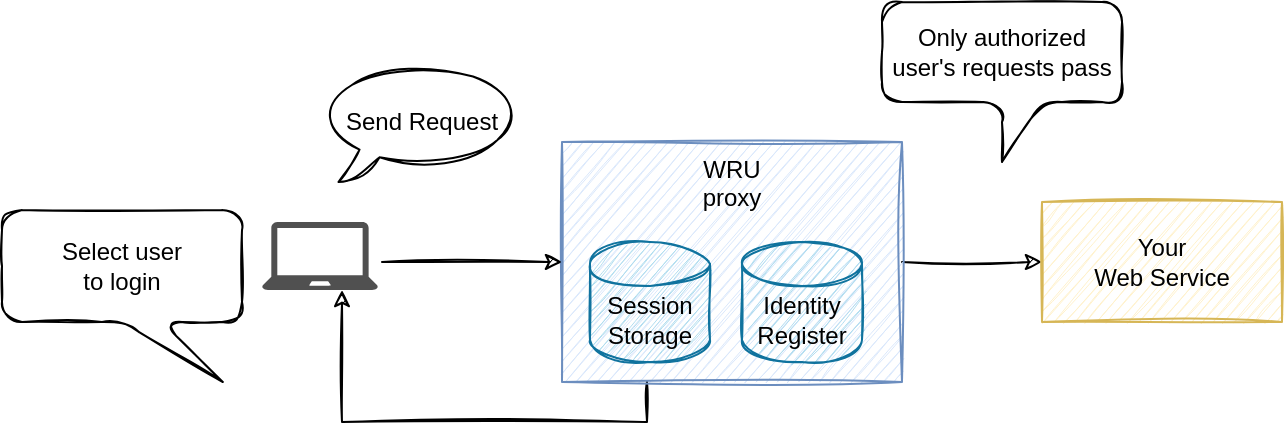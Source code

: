 <mxfile version="14.6.13" type="device" pages="3"><diagram id="j9YL8_eo7RXFQ1BEfKr0" name="dev-mode"><mxGraphModel dx="1106" dy="822" grid="1" gridSize="10" guides="1" tooltips="1" connect="1" arrows="1" fold="1" page="1" pageScale="1" pageWidth="827" pageHeight="1169" math="0" shadow="0"><root><mxCell id="0"/><mxCell id="1" parent="0"/><mxCell id="7hyzzeSjiXh_RHOHbbpq-7" style="edgeStyle=orthogonalEdgeStyle;rounded=0;orthogonalLoop=1;jettySize=auto;html=1;exitX=1;exitY=0.5;exitDx=0;exitDy=0;sketch=1;" parent="1" source="7hyzzeSjiXh_RHOHbbpq-2" target="7hyzzeSjiXh_RHOHbbpq-6" edge="1"><mxGeometry relative="1" as="geometry"/></mxCell><mxCell id="7hyzzeSjiXh_RHOHbbpq-10" style="edgeStyle=orthogonalEdgeStyle;rounded=0;sketch=1;orthogonalLoop=1;jettySize=auto;html=1;exitX=0.25;exitY=1;exitDx=0;exitDy=0;" parent="1" source="7hyzzeSjiXh_RHOHbbpq-2" target="7hyzzeSjiXh_RHOHbbpq-13" edge="1"><mxGeometry relative="1" as="geometry"><mxPoint x="230" y="510" as="targetPoint"/><Array as="points"><mxPoint x="383" y="530"/><mxPoint x="230" y="530"/></Array></mxGeometry></mxCell><mxCell id="7hyzzeSjiXh_RHOHbbpq-2" value="WRU&lt;br&gt;proxy" style="rounded=0;whiteSpace=wrap;html=1;fillColor=#dae8fc;strokeColor=#6c8ebf;verticalAlign=top;sketch=1;" parent="1" vertex="1"><mxGeometry x="340" y="390" width="170" height="120" as="geometry"/></mxCell><mxCell id="7hyzzeSjiXh_RHOHbbpq-5" value="" style="endArrow=classic;html=1;entryX=0;entryY=0.5;entryDx=0;entryDy=0;sketch=1;" parent="1" target="7hyzzeSjiXh_RHOHbbpq-2" edge="1"><mxGeometry width="50" height="50" relative="1" as="geometry"><mxPoint x="250" y="450" as="sourcePoint"/><mxPoint x="440" y="390" as="targetPoint"/></mxGeometry></mxCell><mxCell id="7hyzzeSjiXh_RHOHbbpq-6" value="Your&lt;br&gt;Web Service" style="rounded=0;whiteSpace=wrap;html=1;fillColor=#fff2cc;strokeColor=#d6b656;sketch=1;" parent="1" vertex="1"><mxGeometry x="580" y="420" width="120" height="60" as="geometry"/></mxCell><mxCell id="7hyzzeSjiXh_RHOHbbpq-8" value="Session&lt;br&gt;Storage" style="shape=cylinder3;whiteSpace=wrap;html=1;boundedLbl=1;backgroundOutline=1;size=11;fillColor=#b1ddf0;strokeColor=#10739e;sketch=1;" parent="1" vertex="1"><mxGeometry x="354" y="440" width="60" height="60" as="geometry"/></mxCell><mxCell id="7hyzzeSjiXh_RHOHbbpq-9" value="Identity&lt;br&gt;Register" style="shape=cylinder3;whiteSpace=wrap;html=1;boundedLbl=1;backgroundOutline=1;size=11;fillColor=#b1ddf0;strokeColor=#10739e;sketch=1;" parent="1" vertex="1"><mxGeometry x="430" y="440" width="60" height="60" as="geometry"/></mxCell><mxCell id="7hyzzeSjiXh_RHOHbbpq-12" value="Send Request" style="whiteSpace=wrap;html=1;shape=mxgraph.basic.oval_callout;sketch=1;" parent="1" vertex="1"><mxGeometry x="220" y="350" width="100" height="60" as="geometry"/></mxCell><mxCell id="7hyzzeSjiXh_RHOHbbpq-13" value="" style="pointerEvents=1;shadow=0;dashed=0;html=1;strokeColor=none;fillColor=#505050;labelPosition=center;verticalLabelPosition=bottom;verticalAlign=top;outlineConnect=0;align=center;shape=mxgraph.office.devices.laptop;sketch=0;" parent="1" vertex="1"><mxGeometry x="190" y="430" width="58" height="34" as="geometry"/></mxCell><mxCell id="7hyzzeSjiXh_RHOHbbpq-15" value="Only authorized user's requests pass" style="shape=callout;whiteSpace=wrap;html=1;perimeter=calloutPerimeter;sketch=1;rounded=1;" parent="1" vertex="1"><mxGeometry x="500" y="320" width="120" height="80" as="geometry"/></mxCell><mxCell id="7hyzzeSjiXh_RHOHbbpq-17" value="Select user&lt;br&gt;to login" style="shape=callout;whiteSpace=wrap;html=1;perimeter=calloutPerimeter;sketch=1;rounded=1;position2=0.92;" parent="1" vertex="1"><mxGeometry x="60" y="424" width="120" height="86" as="geometry"/></mxCell></root></mxGraphModel></diagram><diagram id="L2rz_maoDPZDQMDm0gKO" name="production-mode"><mxGraphModel dx="1106" dy="822" grid="1" gridSize="10" guides="1" tooltips="1" connect="1" arrows="1" fold="1" page="1" pageScale="1" pageWidth="827" pageHeight="1169" math="0" shadow="0"><root><mxCell id="x3_wha0BS5_x4Da4C1nh-0"/><mxCell id="x3_wha0BS5_x4Da4C1nh-1" parent="x3_wha0BS5_x4Da4C1nh-0"/><mxCell id="Mu8s5jKxX9-OyYRVl_zm-0" style="edgeStyle=orthogonalEdgeStyle;rounded=0;orthogonalLoop=1;jettySize=auto;html=1;exitX=1;exitY=0.5;exitDx=0;exitDy=0;sketch=1;" parent="x3_wha0BS5_x4Da4C1nh-1" source="Mu8s5jKxX9-OyYRVl_zm-2" target="Mu8s5jKxX9-OyYRVl_zm-4" edge="1"><mxGeometry relative="1" as="geometry"/></mxCell><mxCell id="Mu8s5jKxX9-OyYRVl_zm-1" style="edgeStyle=orthogonalEdgeStyle;rounded=0;sketch=1;orthogonalLoop=1;jettySize=auto;html=1;exitX=0.25;exitY=1;exitDx=0;exitDy=0;" parent="x3_wha0BS5_x4Da4C1nh-1" source="Mu8s5jKxX9-OyYRVl_zm-2" target="Mu8s5jKxX9-OyYRVl_zm-8" edge="1"><mxGeometry relative="1" as="geometry"><mxPoint x="230" y="510" as="targetPoint"/><Array as="points"><mxPoint x="383" y="530"/><mxPoint x="230" y="530"/></Array></mxGeometry></mxCell><mxCell id="Mu8s5jKxX9-OyYRVl_zm-2" value="WRU&lt;br&gt;proxy" style="rounded=0;whiteSpace=wrap;html=1;fillColor=#dae8fc;strokeColor=#6c8ebf;verticalAlign=top;sketch=1;" parent="x3_wha0BS5_x4Da4C1nh-1" vertex="1"><mxGeometry x="340" y="390" width="170" height="120" as="geometry"/></mxCell><mxCell id="Mu8s5jKxX9-OyYRVl_zm-3" value="" style="endArrow=classic;html=1;entryX=0;entryY=0.5;entryDx=0;entryDy=0;sketch=1;" parent="x3_wha0BS5_x4Da4C1nh-1" target="Mu8s5jKxX9-OyYRVl_zm-2" edge="1"><mxGeometry width="50" height="50" relative="1" as="geometry"><mxPoint x="250" y="450" as="sourcePoint"/><mxPoint x="440" y="390" as="targetPoint"/></mxGeometry></mxCell><mxCell id="Mu8s5jKxX9-OyYRVl_zm-4" value="Your&lt;br&gt;Web Service" style="rounded=0;whiteSpace=wrap;html=1;fillColor=#fff2cc;strokeColor=#d6b656;sketch=1;" parent="x3_wha0BS5_x4Da4C1nh-1" vertex="1"><mxGeometry x="580" y="420" width="120" height="60" as="geometry"/></mxCell><mxCell id="Mu8s5jKxX9-OyYRVl_zm-5" value="Session&lt;br&gt;Storage" style="shape=cylinder3;whiteSpace=wrap;html=1;boundedLbl=1;backgroundOutline=1;size=11;fillColor=#b1ddf0;strokeColor=#10739e;sketch=1;" parent="x3_wha0BS5_x4Da4C1nh-1" vertex="1"><mxGeometry x="354" y="610" width="60" height="60" as="geometry"/></mxCell><mxCell id="Mu8s5jKxX9-OyYRVl_zm-6" value="Identity&lt;br&gt;Register" style="shape=cylinder3;whiteSpace=wrap;html=1;boundedLbl=1;backgroundOutline=1;size=11;fillColor=#b1ddf0;strokeColor=#10739e;sketch=1;" parent="x3_wha0BS5_x4Da4C1nh-1" vertex="1"><mxGeometry x="430" y="437" width="60" height="60" as="geometry"/></mxCell><mxCell id="Mu8s5jKxX9-OyYRVl_zm-7" value="Send Request" style="whiteSpace=wrap;html=1;shape=mxgraph.basic.oval_callout;sketch=1;" parent="x3_wha0BS5_x4Da4C1nh-1" vertex="1"><mxGeometry x="280" y="370" width="100" height="60" as="geometry"/></mxCell><mxCell id="Mu8s5jKxX9-OyYRVl_zm-8" value="" style="pointerEvents=1;shadow=0;dashed=0;html=1;strokeColor=none;fillColor=#505050;labelPosition=center;verticalLabelPosition=bottom;verticalAlign=top;outlineConnect=0;align=center;shape=mxgraph.office.devices.laptop;sketch=0;" parent="x3_wha0BS5_x4Da4C1nh-1" vertex="1"><mxGeometry x="190" y="430" width="58" height="34" as="geometry"/></mxCell><mxCell id="Mu8s5jKxX9-OyYRVl_zm-9" value="Only authorized user's requests pass" style="shape=callout;whiteSpace=wrap;html=1;perimeter=calloutPerimeter;sketch=1;rounded=1;" parent="x3_wha0BS5_x4Da4C1nh-1" vertex="1"><mxGeometry x="500" y="320" width="120" height="80" as="geometry"/></mxCell><mxCell id="Mu8s5jKxX9-OyYRVl_zm-10" value="Redirect to ID&lt;br&gt;Platform to authorize" style="shape=callout;whiteSpace=wrap;html=1;perimeter=calloutPerimeter;sketch=1;rounded=1;position2=0.83;base=20;size=110;position=0.5;" parent="x3_wha0BS5_x4Da4C1nh-1" vertex="1"><mxGeometry x="150" y="335" width="120" height="175" as="geometry"/></mxCell><mxCell id="Mu8s5jKxX9-OyYRVl_zm-11" value="Blob" style="shape=cylinder3;whiteSpace=wrap;html=1;boundedLbl=1;backgroundOutline=1;size=11;fillColor=#b1ddf0;strokeColor=#10739e;sketch=1;" parent="x3_wha0BS5_x4Da4C1nh-1" vertex="1"><mxGeometry x="430" y="610" width="60" height="60" as="geometry"/></mxCell><mxCell id="Mu8s5jKxX9-OyYRVl_zm-12" value="" style="endArrow=classic;html=1;exitX=0.5;exitY=0;exitDx=0;exitDy=0;exitPerimeter=0;sketch=1;" parent="x3_wha0BS5_x4Da4C1nh-1" source="Mu8s5jKxX9-OyYRVl_zm-11" edge="1"><mxGeometry width="50" height="50" relative="1" as="geometry"><mxPoint x="390" y="450" as="sourcePoint"/><mxPoint x="460" y="500" as="targetPoint"/></mxGeometry></mxCell><mxCell id="Mu8s5jKxX9-OyYRVl_zm-13" value="" style="endArrow=classic;startArrow=classic;html=1;exitX=0.5;exitY=0;exitDx=0;exitDy=0;exitPerimeter=0;" parent="x3_wha0BS5_x4Da4C1nh-1" source="Mu8s5jKxX9-OyYRVl_zm-5" edge="1"><mxGeometry width="50" height="50" relative="1" as="geometry"><mxPoint x="390" y="450" as="sourcePoint"/><mxPoint x="410" y="510" as="targetPoint"/></mxGeometry></mxCell><mxCell id="Mu8s5jKxX9-OyYRVl_zm-14" value="ID&lt;br&gt;Platforms" style="whiteSpace=wrap;html=1;aspect=fixed;rounded=1;sketch=1;fillColor=#fad7ac;strokeColor=#b46504;" parent="x3_wha0BS5_x4Da4C1nh-1" vertex="1"><mxGeometry x="179" y="585" width="80" height="80" as="geometry"/></mxCell><mxCell id="Mu8s5jKxX9-OyYRVl_zm-15" value="" style="endArrow=classic;startArrow=classic;html=1;sketch=1;" parent="x3_wha0BS5_x4Da4C1nh-1" source="Mu8s5jKxX9-OyYRVl_zm-8" target="Mu8s5jKxX9-OyYRVl_zm-14" edge="1"><mxGeometry width="50" height="50" relative="1" as="geometry"><mxPoint x="200" y="470" as="sourcePoint"/><mxPoint x="440" y="400" as="targetPoint"/></mxGeometry></mxCell><mxCell id="Mu8s5jKxX9-OyYRVl_zm-16" value="Authentication" style="shape=callout;whiteSpace=wrap;html=1;perimeter=calloutPerimeter;sketch=1;rounded=1;position2=0.92;" parent="x3_wha0BS5_x4Da4C1nh-1" vertex="1"><mxGeometry x="50" y="540" width="120" height="86" as="geometry"/></mxCell></root></mxGraphModel></diagram><diagram id="7dX8OoeFm0XUf9Uq-Dy5" name="session-storage"><mxGraphModel dx="1106" dy="822" grid="1" gridSize="10" guides="1" tooltips="1" connect="1" arrows="1" fold="1" page="1" pageScale="1" pageWidth="827" pageHeight="1169" math="0" shadow="0"><root><mxCell id="RqASKdVUfXEAAbQks9CM-0"/><mxCell id="RqASKdVUfXEAAbQks9CM-1" parent="RqASKdVUfXEAAbQks9CM-0"/><mxCell id="2Ctmy3TkJqAztJUyc2wH-2" value="WRU&lt;br&gt;proxy" style="rounded=0;whiteSpace=wrap;html=1;fillColor=#dae8fc;strokeColor=#6c8ebf;verticalAlign=top;sketch=1;" parent="RqASKdVUfXEAAbQks9CM-1" vertex="1"><mxGeometry x="340" y="390" width="240" height="120" as="geometry"/></mxCell><mxCell id="2Ctmy3TkJqAztJUyc2wH-0" style="edgeStyle=orthogonalEdgeStyle;rounded=0;orthogonalLoop=1;jettySize=auto;html=1;sketch=1;exitX=1;exitY=0.5;exitDx=0;exitDy=0;" parent="RqASKdVUfXEAAbQks9CM-1" source="2Ctmy3TkJqAztJUyc2wH-11" edge="1"><mxGeometry relative="1" as="geometry"><mxPoint x="640" y="447" as="targetPoint"/></mxGeometry></mxCell><mxCell id="2Ctmy3TkJqAztJUyc2wH-3" value="" style="endArrow=classic;html=1;sketch=1;" parent="RqASKdVUfXEAAbQks9CM-1" edge="1"><mxGeometry width="50" height="50" relative="1" as="geometry"><mxPoint x="250" y="450" as="sourcePoint"/><mxPoint x="380" y="450" as="targetPoint"/></mxGeometry></mxCell><mxCell id="2Ctmy3TkJqAztJUyc2wH-4" value="Your&lt;br&gt;Web Service" style="rounded=0;whiteSpace=wrap;html=1;fillColor=#fff2cc;strokeColor=#d6b656;sketch=1;" parent="RqASKdVUfXEAAbQks9CM-1" vertex="1"><mxGeometry x="640" y="440" width="120" height="60" as="geometry"/></mxCell><mxCell id="2Ctmy3TkJqAztJUyc2wH-6" value="Session&lt;br&gt;Database" style="shape=cylinder3;whiteSpace=wrap;html=1;boundedLbl=1;backgroundOutline=1;size=11;fillColor=#b1ddf0;strokeColor=#10739e;sketch=1;" parent="RqASKdVUfXEAAbQks9CM-1" vertex="1"><mxGeometry x="400" y="550" width="60" height="60" as="geometry"/></mxCell><mxCell id="2Ctmy3TkJqAztJUyc2wH-7" value="Send Request" style="whiteSpace=wrap;html=1;shape=mxgraph.basic.oval_callout;sketch=1;" parent="RqASKdVUfXEAAbQks9CM-1" vertex="1"><mxGeometry x="220" y="350" width="100" height="60" as="geometry"/></mxCell><mxCell id="2Ctmy3TkJqAztJUyc2wH-8" value="" style="pointerEvents=1;shadow=0;dashed=0;html=1;strokeColor=none;fillColor=#505050;labelPosition=center;verticalLabelPosition=bottom;verticalAlign=top;outlineConnect=0;align=center;shape=mxgraph.office.devices.laptop;sketch=0;" parent="RqASKdVUfXEAAbQks9CM-1" vertex="1"><mxGeometry x="182" y="451" width="58" height="34" as="geometry"/></mxCell><mxCell id="2Ctmy3TkJqAztJUyc2wH-9" value="WRU adds stored session data to request's header filed &lt;br&gt;for your web service" style="shape=callout;whiteSpace=wrap;html=1;perimeter=calloutPerimeter;sketch=1;rounded=1;" parent="RqASKdVUfXEAAbQks9CM-1" vertex="1"><mxGeometry x="450" y="330" width="180" height="90" as="geometry"/></mxCell><mxCell id="2Ctmy3TkJqAztJUyc2wH-11" value="Read and add&lt;br&gt;session data" style="rounded=1;whiteSpace=wrap;html=1;sketch=1;" parent="RqASKdVUfXEAAbQks9CM-1" vertex="1"><mxGeometry x="380" y="432" width="100" height="30" as="geometry"/></mxCell><mxCell id="2Ctmy3TkJqAztJUyc2wH-12" value="" style="endArrow=classic;html=1;exitX=0.145;exitY=0;exitDx=0;exitDy=3.19;exitPerimeter=0;sketch=1;" parent="RqASKdVUfXEAAbQks9CM-1" source="2Ctmy3TkJqAztJUyc2wH-6" edge="1"><mxGeometry width="50" height="50" relative="1" as="geometry"><mxPoint x="390" y="440" as="sourcePoint"/><mxPoint x="409" y="462" as="targetPoint"/></mxGeometry></mxCell><mxCell id="2Ctmy3TkJqAztJUyc2wH-13" style="edgeStyle=orthogonalEdgeStyle;rounded=0;orthogonalLoop=1;jettySize=auto;html=1;sketch=1;exitX=1;exitY=0.5;exitDx=0;exitDy=0;startArrow=classic;startFill=1;endArrow=none;endFill=0;" parent="RqASKdVUfXEAAbQks9CM-1" source="2Ctmy3TkJqAztJUyc2wH-15" edge="1"><mxGeometry relative="1" as="geometry"><mxPoint x="630" y="485" as="targetPoint"/></mxGeometry></mxCell><mxCell id="2Ctmy3TkJqAztJUyc2wH-14" value="" style="endArrow=none;html=1;sketch=1;startArrow=classic;startFill=1;endFill=0;dashed=1;" parent="RqASKdVUfXEAAbQks9CM-1" edge="1"><mxGeometry width="50" height="50" relative="1" as="geometry"><mxPoint x="250" y="488" as="sourcePoint"/><mxPoint x="420" y="488" as="targetPoint"/></mxGeometry></mxCell><mxCell id="2Ctmy3TkJqAztJUyc2wH-15" value="Read and add&lt;br&gt;session data" style="rounded=1;whiteSpace=wrap;html=1;sketch=1;" parent="RqASKdVUfXEAAbQks9CM-1" vertex="1"><mxGeometry x="420" y="470" width="100" height="30" as="geometry"/></mxCell><mxCell id="2Ctmy3TkJqAztJUyc2wH-16" style="edgeStyle=orthogonalEdgeStyle;rounded=0;orthogonalLoop=1;jettySize=auto;html=1;sketch=1;startArrow=classic;startFill=1;endArrow=none;endFill=0;entryX=0.25;entryY=1;entryDx=0;entryDy=0;" parent="RqASKdVUfXEAAbQks9CM-1" target="2Ctmy3TkJqAztJUyc2wH-15" edge="1"><mxGeometry relative="1" as="geometry"><mxPoint x="640" y="495" as="targetPoint"/><mxPoint x="445" y="550" as="sourcePoint"/></mxGeometry></mxCell><mxCell id="2Ctmy3TkJqAztJUyc2wH-17" value="WRU filter you web service's Wru-Set-Session-Data header&lt;br&gt;and stores its content" style="shape=callout;whiteSpace=wrap;html=1;perimeter=calloutPerimeter;sketch=1;rounded=1;arcSize=10;position2=0.06;" parent="RqASKdVUfXEAAbQks9CM-1" vertex="1"><mxGeometry x="460" y="505" width="180" height="80" as="geometry"/></mxCell></root></mxGraphModel></diagram></mxfile>